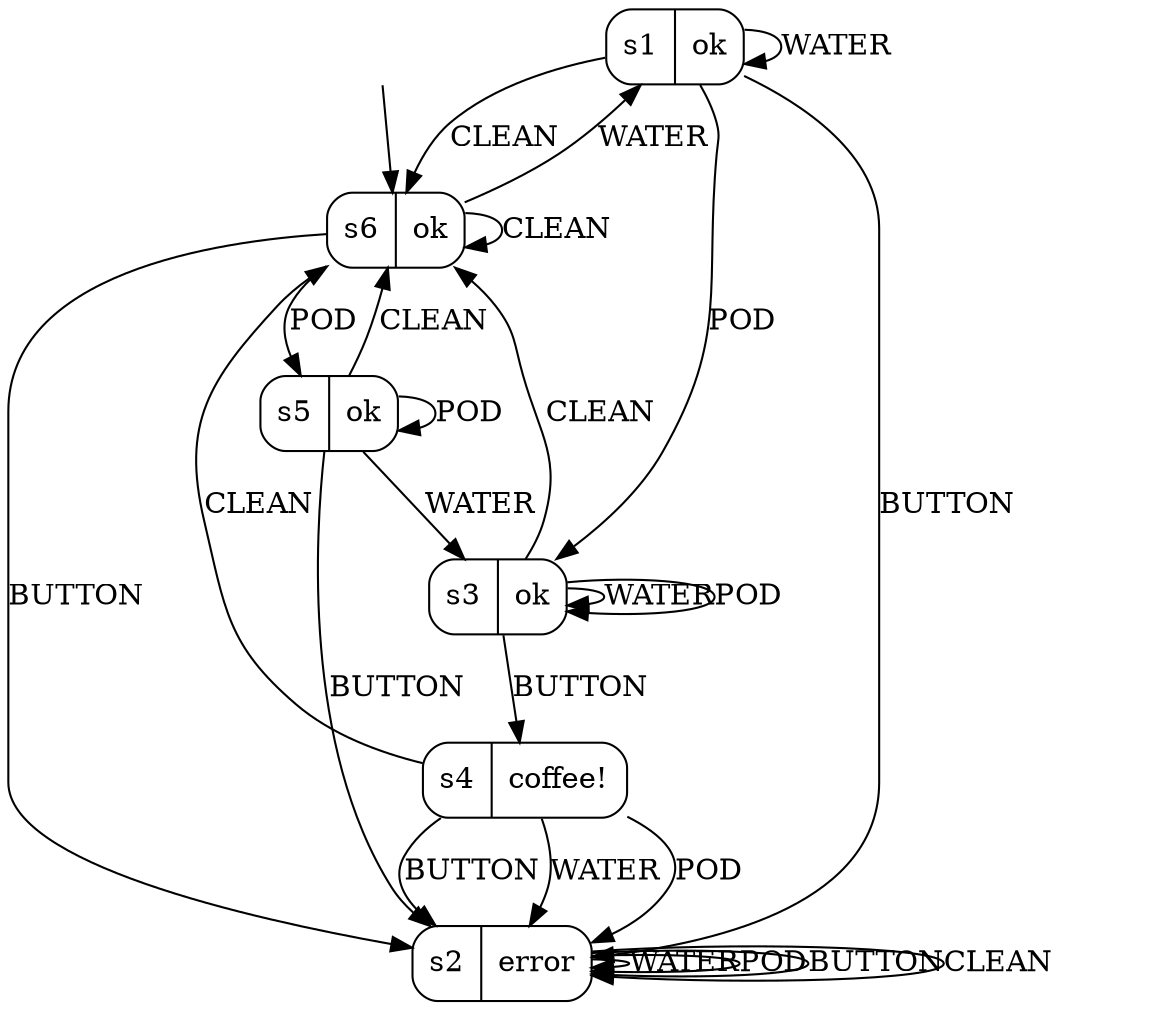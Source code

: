 digraph coffeemachine_moore {
s1 [label="s1| ok", shape=record, style=rounded];
s2 [label="s2| error", shape=record, style=rounded];
s5 [label="s5| ok", shape=record, style=rounded];
s6 [label="s6| ok", shape=record, style=rounded];
s3 [label="s3| ok", shape=record, style=rounded];
s4 [label="s4| coffee!", shape=record, style=rounded];
s1 -> s1 [label="WATER"];
s1 -> s3 [label="POD"];
s1 -> s2 [label="BUTTON"];
s1 -> s6 [label="CLEAN"];
s2 -> s2 [label="WATER"];
s2 -> s2 [label="POD"];
s2 -> s2 [label="BUTTON"];
s2 -> s2 [label="CLEAN"];
s5 -> s3 [label="WATER"];
s5 -> s5 [label="POD"];
s5 -> s2 [label="BUTTON"];
s5 -> s6 [label="CLEAN"];
s6 -> s1 [label="WATER"];
s6 -> s5 [label="POD"];
s6 -> s2 [label="BUTTON"];
s6 -> s6 [label="CLEAN"];
s3 -> s3 [label="WATER"];
s3 -> s3 [label="POD"];
s3 -> s4 [label="BUTTON"];
s3 -> s6 [label="CLEAN"];
s4 -> s2 [label="WATER"];
s4 -> s2 [label="POD"];
s4 -> s2 [label="BUTTON"];
s4 -> s6 [label="CLEAN"];
__start0 [shape=none, label=""];
__start0 -> s6 [label=""];
}
